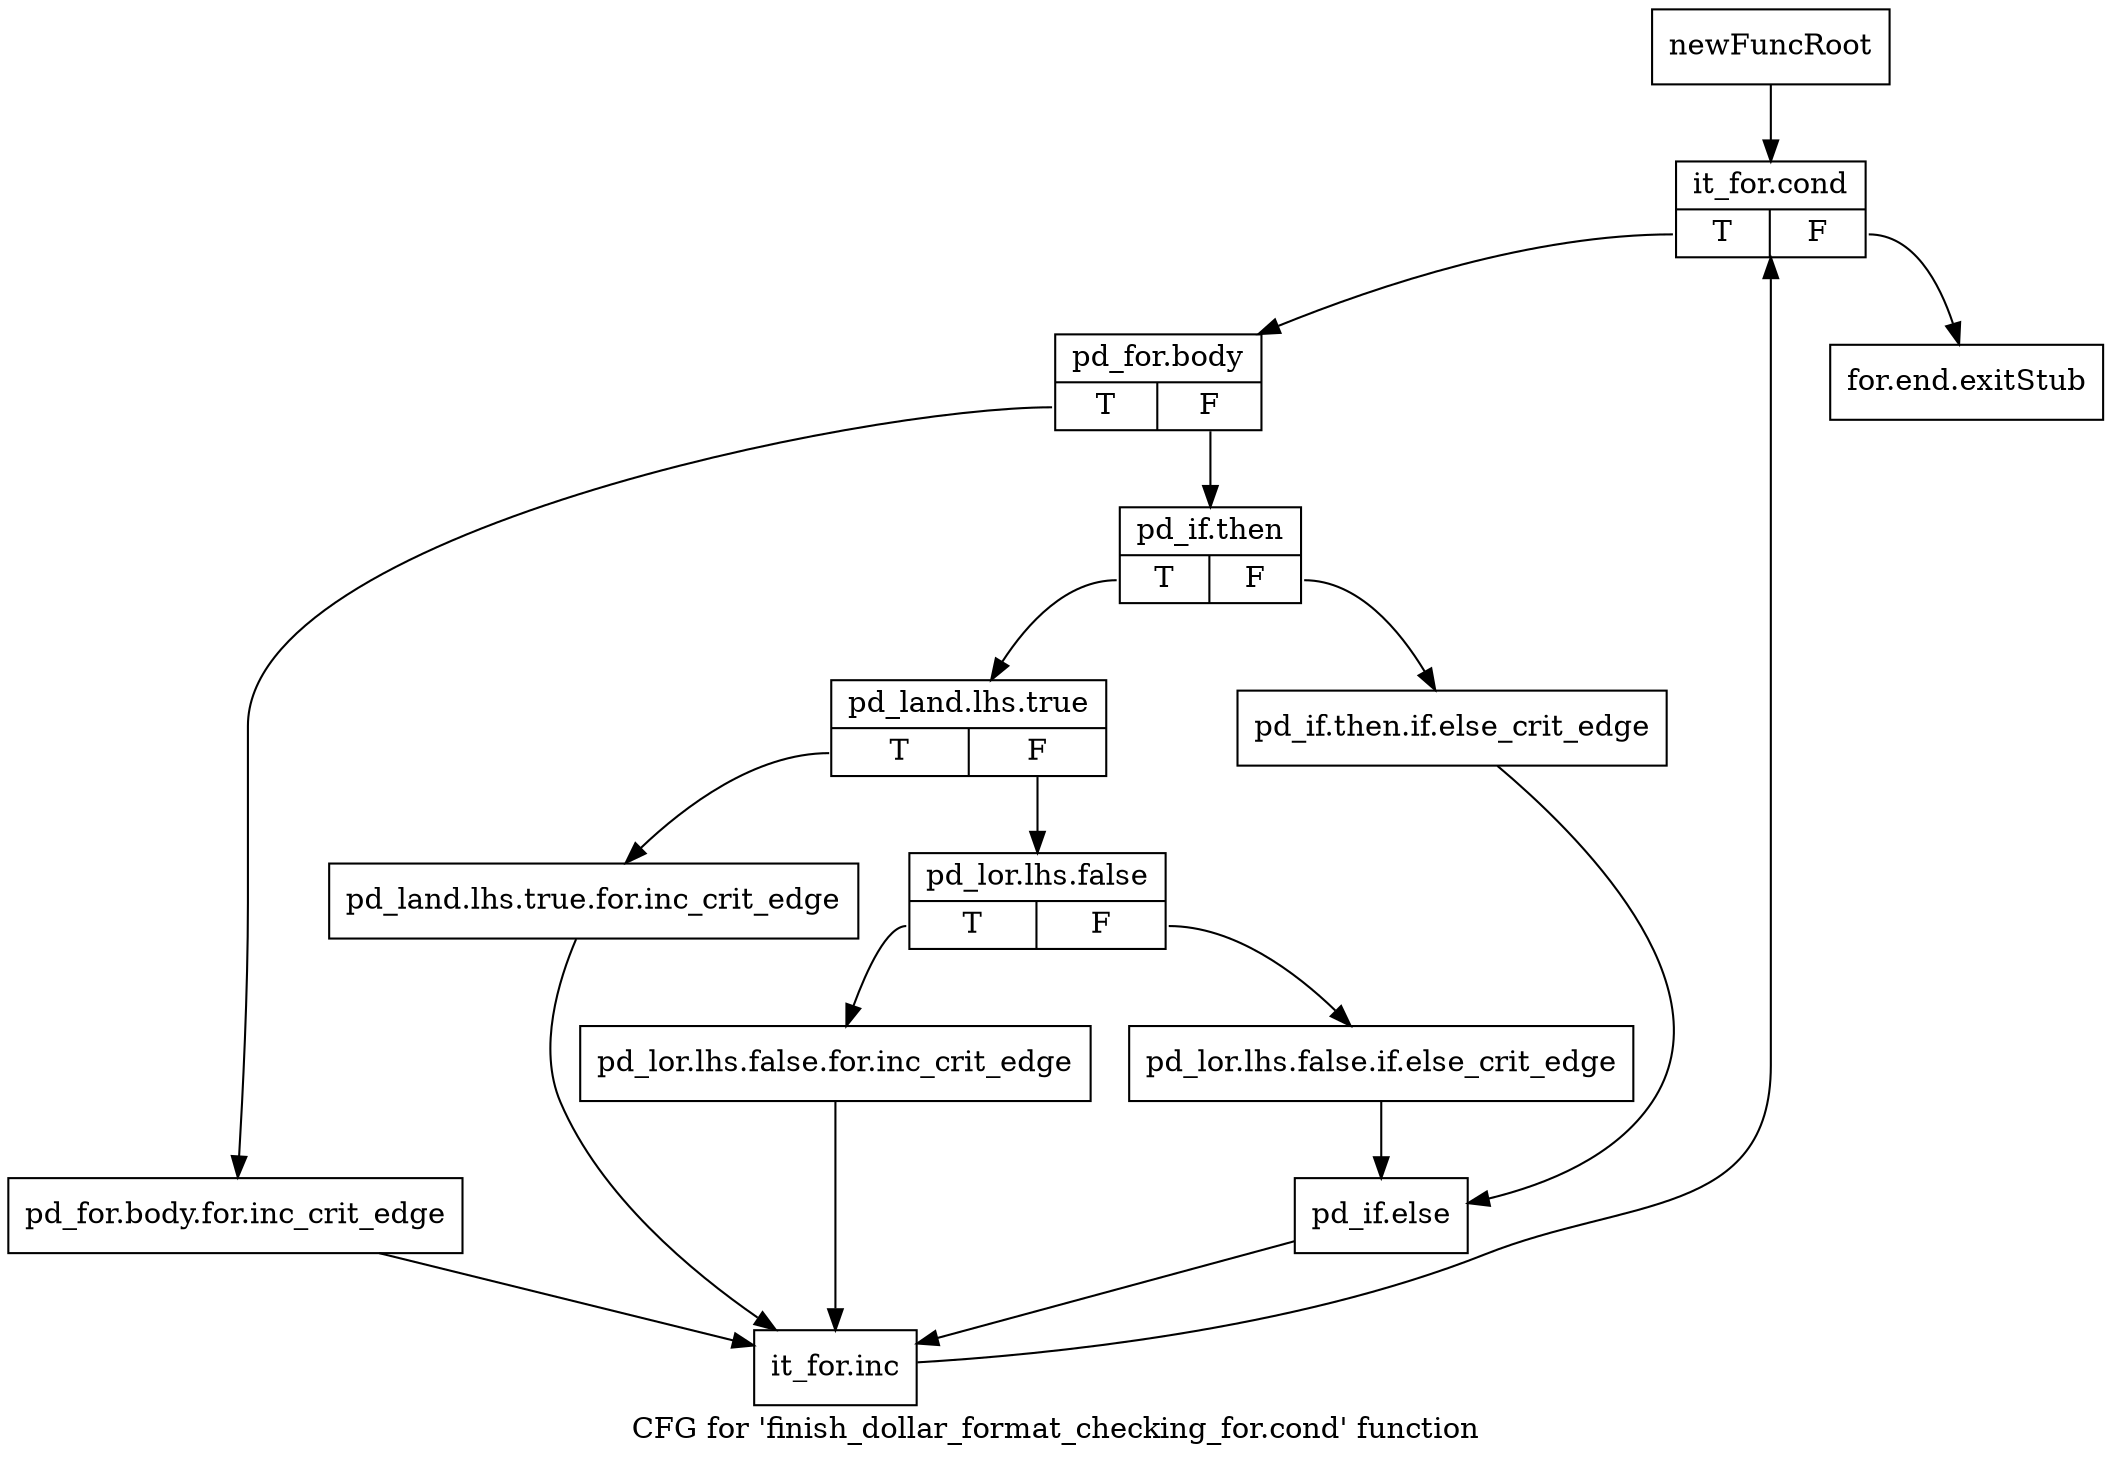 digraph "CFG for 'finish_dollar_format_checking_for.cond' function" {
	label="CFG for 'finish_dollar_format_checking_for.cond' function";

	Node0xa1b3220 [shape=record,label="{newFuncRoot}"];
	Node0xa1b3220 -> Node0xa1b32c0;
	Node0xa1b3270 [shape=record,label="{for.end.exitStub}"];
	Node0xa1b32c0 [shape=record,label="{it_for.cond|{<s0>T|<s1>F}}"];
	Node0xa1b32c0:s0 -> Node0xa1b3310;
	Node0xa1b32c0:s1 -> Node0xa1b3270;
	Node0xa1b3310 [shape=record,label="{pd_for.body|{<s0>T|<s1>F}}"];
	Node0xa1b3310:s0 -> Node0xa1b35e0;
	Node0xa1b3310:s1 -> Node0xa1b3360;
	Node0xa1b3360 [shape=record,label="{pd_if.then|{<s0>T|<s1>F}}"];
	Node0xa1b3360:s0 -> Node0xa1b3400;
	Node0xa1b3360:s1 -> Node0xa1b33b0;
	Node0xa1b33b0 [shape=record,label="{pd_if.then.if.else_crit_edge}"];
	Node0xa1b33b0 -> Node0xa1b34f0;
	Node0xa1b3400 [shape=record,label="{pd_land.lhs.true|{<s0>T|<s1>F}}"];
	Node0xa1b3400:s0 -> Node0xa1b3590;
	Node0xa1b3400:s1 -> Node0xa1b3450;
	Node0xa1b3450 [shape=record,label="{pd_lor.lhs.false|{<s0>T|<s1>F}}"];
	Node0xa1b3450:s0 -> Node0xa1b3540;
	Node0xa1b3450:s1 -> Node0xa1b34a0;
	Node0xa1b34a0 [shape=record,label="{pd_lor.lhs.false.if.else_crit_edge}"];
	Node0xa1b34a0 -> Node0xa1b34f0;
	Node0xa1b34f0 [shape=record,label="{pd_if.else}"];
	Node0xa1b34f0 -> Node0xa1b3630;
	Node0xa1b3540 [shape=record,label="{pd_lor.lhs.false.for.inc_crit_edge}"];
	Node0xa1b3540 -> Node0xa1b3630;
	Node0xa1b3590 [shape=record,label="{pd_land.lhs.true.for.inc_crit_edge}"];
	Node0xa1b3590 -> Node0xa1b3630;
	Node0xa1b35e0 [shape=record,label="{pd_for.body.for.inc_crit_edge}"];
	Node0xa1b35e0 -> Node0xa1b3630;
	Node0xa1b3630 [shape=record,label="{it_for.inc}"];
	Node0xa1b3630 -> Node0xa1b32c0;
}
